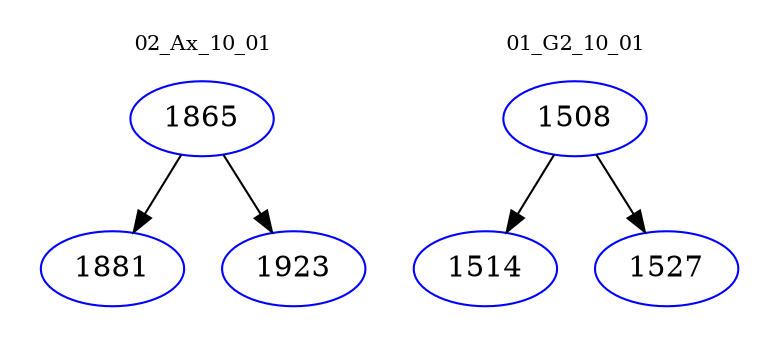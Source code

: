 digraph{
subgraph cluster_0 {
color = white
label = "02_Ax_10_01";
fontsize=10;
T0_1865 [label="1865", color="blue"]
T0_1865 -> T0_1881 [color="black"]
T0_1881 [label="1881", color="blue"]
T0_1865 -> T0_1923 [color="black"]
T0_1923 [label="1923", color="blue"]
}
subgraph cluster_1 {
color = white
label = "01_G2_10_01";
fontsize=10;
T1_1508 [label="1508", color="blue"]
T1_1508 -> T1_1514 [color="black"]
T1_1514 [label="1514", color="blue"]
T1_1508 -> T1_1527 [color="black"]
T1_1527 [label="1527", color="blue"]
}
}
